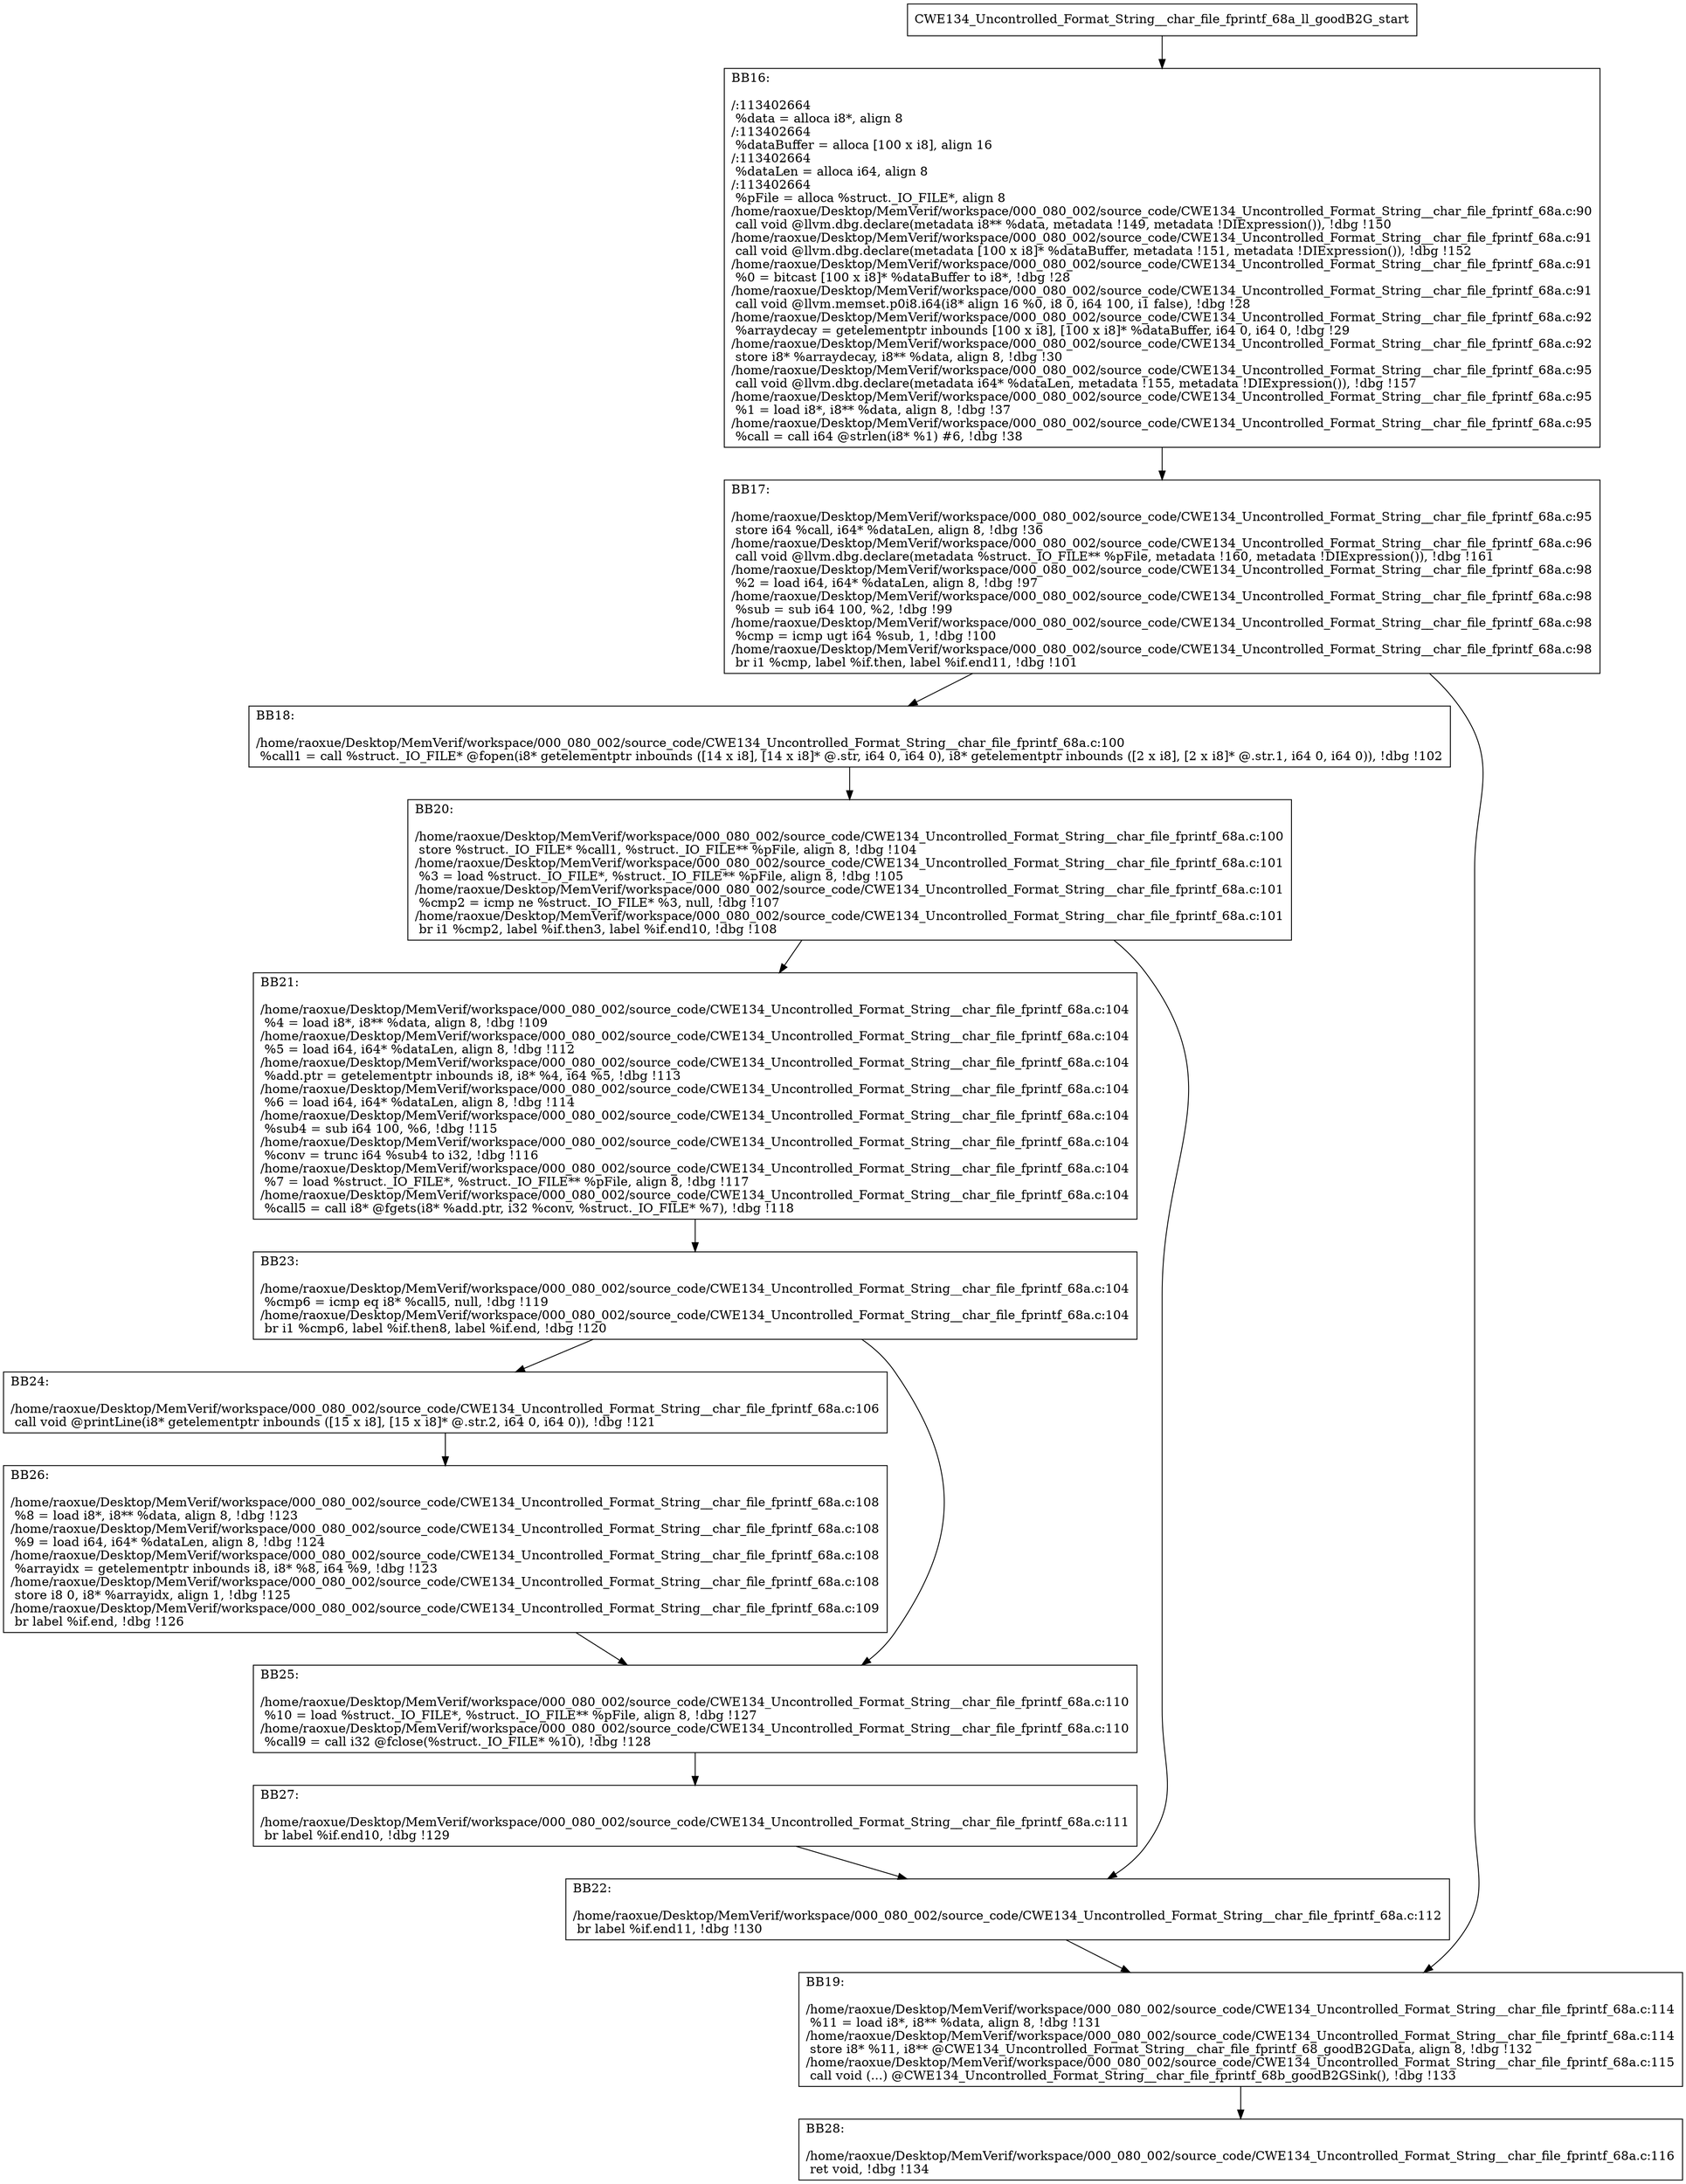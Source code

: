 digraph "CFG for'CWE134_Uncontrolled_Format_String__char_file_fprintf_68a_ll_goodB2G' function" {
	BBCWE134_Uncontrolled_Format_String__char_file_fprintf_68a_ll_goodB2G_start[shape=record,label="{CWE134_Uncontrolled_Format_String__char_file_fprintf_68a_ll_goodB2G_start}"];
	BBCWE134_Uncontrolled_Format_String__char_file_fprintf_68a_ll_goodB2G_start-> CWE134_Uncontrolled_Format_String__char_file_fprintf_68a_ll_goodB2GBB16;
	CWE134_Uncontrolled_Format_String__char_file_fprintf_68a_ll_goodB2GBB16 [shape=record, label="{BB16:\l\l/:113402664\l
  %data = alloca i8*, align 8\l
/:113402664\l
  %dataBuffer = alloca [100 x i8], align 16\l
/:113402664\l
  %dataLen = alloca i64, align 8\l
/:113402664\l
  %pFile = alloca %struct._IO_FILE*, align 8\l
/home/raoxue/Desktop/MemVerif/workspace/000_080_002/source_code/CWE134_Uncontrolled_Format_String__char_file_fprintf_68a.c:90\l
  call void @llvm.dbg.declare(metadata i8** %data, metadata !149, metadata !DIExpression()), !dbg !150\l
/home/raoxue/Desktop/MemVerif/workspace/000_080_002/source_code/CWE134_Uncontrolled_Format_String__char_file_fprintf_68a.c:91\l
  call void @llvm.dbg.declare(metadata [100 x i8]* %dataBuffer, metadata !151, metadata !DIExpression()), !dbg !152\l
/home/raoxue/Desktop/MemVerif/workspace/000_080_002/source_code/CWE134_Uncontrolled_Format_String__char_file_fprintf_68a.c:91\l
  %0 = bitcast [100 x i8]* %dataBuffer to i8*, !dbg !28\l
/home/raoxue/Desktop/MemVerif/workspace/000_080_002/source_code/CWE134_Uncontrolled_Format_String__char_file_fprintf_68a.c:91\l
  call void @llvm.memset.p0i8.i64(i8* align 16 %0, i8 0, i64 100, i1 false), !dbg !28\l
/home/raoxue/Desktop/MemVerif/workspace/000_080_002/source_code/CWE134_Uncontrolled_Format_String__char_file_fprintf_68a.c:92\l
  %arraydecay = getelementptr inbounds [100 x i8], [100 x i8]* %dataBuffer, i64 0, i64 0, !dbg !29\l
/home/raoxue/Desktop/MemVerif/workspace/000_080_002/source_code/CWE134_Uncontrolled_Format_String__char_file_fprintf_68a.c:92\l
  store i8* %arraydecay, i8** %data, align 8, !dbg !30\l
/home/raoxue/Desktop/MemVerif/workspace/000_080_002/source_code/CWE134_Uncontrolled_Format_String__char_file_fprintf_68a.c:95\l
  call void @llvm.dbg.declare(metadata i64* %dataLen, metadata !155, metadata !DIExpression()), !dbg !157\l
/home/raoxue/Desktop/MemVerif/workspace/000_080_002/source_code/CWE134_Uncontrolled_Format_String__char_file_fprintf_68a.c:95\l
  %1 = load i8*, i8** %data, align 8, !dbg !37\l
/home/raoxue/Desktop/MemVerif/workspace/000_080_002/source_code/CWE134_Uncontrolled_Format_String__char_file_fprintf_68a.c:95\l
  %call = call i64 @strlen(i8* %1) #6, !dbg !38\l
}"];
	CWE134_Uncontrolled_Format_String__char_file_fprintf_68a_ll_goodB2GBB16-> CWE134_Uncontrolled_Format_String__char_file_fprintf_68a_ll_goodB2GBB17;
	CWE134_Uncontrolled_Format_String__char_file_fprintf_68a_ll_goodB2GBB17 [shape=record, label="{BB17:\l\l/home/raoxue/Desktop/MemVerif/workspace/000_080_002/source_code/CWE134_Uncontrolled_Format_String__char_file_fprintf_68a.c:95\l
  store i64 %call, i64* %dataLen, align 8, !dbg !36\l
/home/raoxue/Desktop/MemVerif/workspace/000_080_002/source_code/CWE134_Uncontrolled_Format_String__char_file_fprintf_68a.c:96\l
  call void @llvm.dbg.declare(metadata %struct._IO_FILE** %pFile, metadata !160, metadata !DIExpression()), !dbg !161\l
/home/raoxue/Desktop/MemVerif/workspace/000_080_002/source_code/CWE134_Uncontrolled_Format_String__char_file_fprintf_68a.c:98\l
  %2 = load i64, i64* %dataLen, align 8, !dbg !97\l
/home/raoxue/Desktop/MemVerif/workspace/000_080_002/source_code/CWE134_Uncontrolled_Format_String__char_file_fprintf_68a.c:98\l
  %sub = sub i64 100, %2, !dbg !99\l
/home/raoxue/Desktop/MemVerif/workspace/000_080_002/source_code/CWE134_Uncontrolled_Format_String__char_file_fprintf_68a.c:98\l
  %cmp = icmp ugt i64 %sub, 1, !dbg !100\l
/home/raoxue/Desktop/MemVerif/workspace/000_080_002/source_code/CWE134_Uncontrolled_Format_String__char_file_fprintf_68a.c:98\l
  br i1 %cmp, label %if.then, label %if.end11, !dbg !101\l
}"];
	CWE134_Uncontrolled_Format_String__char_file_fprintf_68a_ll_goodB2GBB17-> CWE134_Uncontrolled_Format_String__char_file_fprintf_68a_ll_goodB2GBB18;
	CWE134_Uncontrolled_Format_String__char_file_fprintf_68a_ll_goodB2GBB17-> CWE134_Uncontrolled_Format_String__char_file_fprintf_68a_ll_goodB2GBB19;
	CWE134_Uncontrolled_Format_String__char_file_fprintf_68a_ll_goodB2GBB18 [shape=record, label="{BB18:\l\l/home/raoxue/Desktop/MemVerif/workspace/000_080_002/source_code/CWE134_Uncontrolled_Format_String__char_file_fprintf_68a.c:100\l
  %call1 = call %struct._IO_FILE* @fopen(i8* getelementptr inbounds ([14 x i8], [14 x i8]* @.str, i64 0, i64 0), i8* getelementptr inbounds ([2 x i8], [2 x i8]* @.str.1, i64 0, i64 0)), !dbg !102\l
}"];
	CWE134_Uncontrolled_Format_String__char_file_fprintf_68a_ll_goodB2GBB18-> CWE134_Uncontrolled_Format_String__char_file_fprintf_68a_ll_goodB2GBB20;
	CWE134_Uncontrolled_Format_String__char_file_fprintf_68a_ll_goodB2GBB20 [shape=record, label="{BB20:\l\l/home/raoxue/Desktop/MemVerif/workspace/000_080_002/source_code/CWE134_Uncontrolled_Format_String__char_file_fprintf_68a.c:100\l
  store %struct._IO_FILE* %call1, %struct._IO_FILE** %pFile, align 8, !dbg !104\l
/home/raoxue/Desktop/MemVerif/workspace/000_080_002/source_code/CWE134_Uncontrolled_Format_String__char_file_fprintf_68a.c:101\l
  %3 = load %struct._IO_FILE*, %struct._IO_FILE** %pFile, align 8, !dbg !105\l
/home/raoxue/Desktop/MemVerif/workspace/000_080_002/source_code/CWE134_Uncontrolled_Format_String__char_file_fprintf_68a.c:101\l
  %cmp2 = icmp ne %struct._IO_FILE* %3, null, !dbg !107\l
/home/raoxue/Desktop/MemVerif/workspace/000_080_002/source_code/CWE134_Uncontrolled_Format_String__char_file_fprintf_68a.c:101\l
  br i1 %cmp2, label %if.then3, label %if.end10, !dbg !108\l
}"];
	CWE134_Uncontrolled_Format_String__char_file_fprintf_68a_ll_goodB2GBB20-> CWE134_Uncontrolled_Format_String__char_file_fprintf_68a_ll_goodB2GBB21;
	CWE134_Uncontrolled_Format_String__char_file_fprintf_68a_ll_goodB2GBB20-> CWE134_Uncontrolled_Format_String__char_file_fprintf_68a_ll_goodB2GBB22;
	CWE134_Uncontrolled_Format_String__char_file_fprintf_68a_ll_goodB2GBB21 [shape=record, label="{BB21:\l\l/home/raoxue/Desktop/MemVerif/workspace/000_080_002/source_code/CWE134_Uncontrolled_Format_String__char_file_fprintf_68a.c:104\l
  %4 = load i8*, i8** %data, align 8, !dbg !109\l
/home/raoxue/Desktop/MemVerif/workspace/000_080_002/source_code/CWE134_Uncontrolled_Format_String__char_file_fprintf_68a.c:104\l
  %5 = load i64, i64* %dataLen, align 8, !dbg !112\l
/home/raoxue/Desktop/MemVerif/workspace/000_080_002/source_code/CWE134_Uncontrolled_Format_String__char_file_fprintf_68a.c:104\l
  %add.ptr = getelementptr inbounds i8, i8* %4, i64 %5, !dbg !113\l
/home/raoxue/Desktop/MemVerif/workspace/000_080_002/source_code/CWE134_Uncontrolled_Format_String__char_file_fprintf_68a.c:104\l
  %6 = load i64, i64* %dataLen, align 8, !dbg !114\l
/home/raoxue/Desktop/MemVerif/workspace/000_080_002/source_code/CWE134_Uncontrolled_Format_String__char_file_fprintf_68a.c:104\l
  %sub4 = sub i64 100, %6, !dbg !115\l
/home/raoxue/Desktop/MemVerif/workspace/000_080_002/source_code/CWE134_Uncontrolled_Format_String__char_file_fprintf_68a.c:104\l
  %conv = trunc i64 %sub4 to i32, !dbg !116\l
/home/raoxue/Desktop/MemVerif/workspace/000_080_002/source_code/CWE134_Uncontrolled_Format_String__char_file_fprintf_68a.c:104\l
  %7 = load %struct._IO_FILE*, %struct._IO_FILE** %pFile, align 8, !dbg !117\l
/home/raoxue/Desktop/MemVerif/workspace/000_080_002/source_code/CWE134_Uncontrolled_Format_String__char_file_fprintf_68a.c:104\l
  %call5 = call i8* @fgets(i8* %add.ptr, i32 %conv, %struct._IO_FILE* %7), !dbg !118\l
}"];
	CWE134_Uncontrolled_Format_String__char_file_fprintf_68a_ll_goodB2GBB21-> CWE134_Uncontrolled_Format_String__char_file_fprintf_68a_ll_goodB2GBB23;
	CWE134_Uncontrolled_Format_String__char_file_fprintf_68a_ll_goodB2GBB23 [shape=record, label="{BB23:\l\l/home/raoxue/Desktop/MemVerif/workspace/000_080_002/source_code/CWE134_Uncontrolled_Format_String__char_file_fprintf_68a.c:104\l
  %cmp6 = icmp eq i8* %call5, null, !dbg !119\l
/home/raoxue/Desktop/MemVerif/workspace/000_080_002/source_code/CWE134_Uncontrolled_Format_String__char_file_fprintf_68a.c:104\l
  br i1 %cmp6, label %if.then8, label %if.end, !dbg !120\l
}"];
	CWE134_Uncontrolled_Format_String__char_file_fprintf_68a_ll_goodB2GBB23-> CWE134_Uncontrolled_Format_String__char_file_fprintf_68a_ll_goodB2GBB24;
	CWE134_Uncontrolled_Format_String__char_file_fprintf_68a_ll_goodB2GBB23-> CWE134_Uncontrolled_Format_String__char_file_fprintf_68a_ll_goodB2GBB25;
	CWE134_Uncontrolled_Format_String__char_file_fprintf_68a_ll_goodB2GBB24 [shape=record, label="{BB24:\l\l/home/raoxue/Desktop/MemVerif/workspace/000_080_002/source_code/CWE134_Uncontrolled_Format_String__char_file_fprintf_68a.c:106\l
  call void @printLine(i8* getelementptr inbounds ([15 x i8], [15 x i8]* @.str.2, i64 0, i64 0)), !dbg !121\l
}"];
	CWE134_Uncontrolled_Format_String__char_file_fprintf_68a_ll_goodB2GBB24-> CWE134_Uncontrolled_Format_String__char_file_fprintf_68a_ll_goodB2GBB26;
	CWE134_Uncontrolled_Format_String__char_file_fprintf_68a_ll_goodB2GBB26 [shape=record, label="{BB26:\l\l/home/raoxue/Desktop/MemVerif/workspace/000_080_002/source_code/CWE134_Uncontrolled_Format_String__char_file_fprintf_68a.c:108\l
  %8 = load i8*, i8** %data, align 8, !dbg !123\l
/home/raoxue/Desktop/MemVerif/workspace/000_080_002/source_code/CWE134_Uncontrolled_Format_String__char_file_fprintf_68a.c:108\l
  %9 = load i64, i64* %dataLen, align 8, !dbg !124\l
/home/raoxue/Desktop/MemVerif/workspace/000_080_002/source_code/CWE134_Uncontrolled_Format_String__char_file_fprintf_68a.c:108\l
  %arrayidx = getelementptr inbounds i8, i8* %8, i64 %9, !dbg !123\l
/home/raoxue/Desktop/MemVerif/workspace/000_080_002/source_code/CWE134_Uncontrolled_Format_String__char_file_fprintf_68a.c:108\l
  store i8 0, i8* %arrayidx, align 1, !dbg !125\l
/home/raoxue/Desktop/MemVerif/workspace/000_080_002/source_code/CWE134_Uncontrolled_Format_String__char_file_fprintf_68a.c:109\l
  br label %if.end, !dbg !126\l
}"];
	CWE134_Uncontrolled_Format_String__char_file_fprintf_68a_ll_goodB2GBB26-> CWE134_Uncontrolled_Format_String__char_file_fprintf_68a_ll_goodB2GBB25;
	CWE134_Uncontrolled_Format_String__char_file_fprintf_68a_ll_goodB2GBB25 [shape=record, label="{BB25:\l\l/home/raoxue/Desktop/MemVerif/workspace/000_080_002/source_code/CWE134_Uncontrolled_Format_String__char_file_fprintf_68a.c:110\l
  %10 = load %struct._IO_FILE*, %struct._IO_FILE** %pFile, align 8, !dbg !127\l
/home/raoxue/Desktop/MemVerif/workspace/000_080_002/source_code/CWE134_Uncontrolled_Format_String__char_file_fprintf_68a.c:110\l
  %call9 = call i32 @fclose(%struct._IO_FILE* %10), !dbg !128\l
}"];
	CWE134_Uncontrolled_Format_String__char_file_fprintf_68a_ll_goodB2GBB25-> CWE134_Uncontrolled_Format_String__char_file_fprintf_68a_ll_goodB2GBB27;
	CWE134_Uncontrolled_Format_String__char_file_fprintf_68a_ll_goodB2GBB27 [shape=record, label="{BB27:\l\l/home/raoxue/Desktop/MemVerif/workspace/000_080_002/source_code/CWE134_Uncontrolled_Format_String__char_file_fprintf_68a.c:111\l
  br label %if.end10, !dbg !129\l
}"];
	CWE134_Uncontrolled_Format_String__char_file_fprintf_68a_ll_goodB2GBB27-> CWE134_Uncontrolled_Format_String__char_file_fprintf_68a_ll_goodB2GBB22;
	CWE134_Uncontrolled_Format_String__char_file_fprintf_68a_ll_goodB2GBB22 [shape=record, label="{BB22:\l\l/home/raoxue/Desktop/MemVerif/workspace/000_080_002/source_code/CWE134_Uncontrolled_Format_String__char_file_fprintf_68a.c:112\l
  br label %if.end11, !dbg !130\l
}"];
	CWE134_Uncontrolled_Format_String__char_file_fprintf_68a_ll_goodB2GBB22-> CWE134_Uncontrolled_Format_String__char_file_fprintf_68a_ll_goodB2GBB19;
	CWE134_Uncontrolled_Format_String__char_file_fprintf_68a_ll_goodB2GBB19 [shape=record, label="{BB19:\l\l/home/raoxue/Desktop/MemVerif/workspace/000_080_002/source_code/CWE134_Uncontrolled_Format_String__char_file_fprintf_68a.c:114\l
  %11 = load i8*, i8** %data, align 8, !dbg !131\l
/home/raoxue/Desktop/MemVerif/workspace/000_080_002/source_code/CWE134_Uncontrolled_Format_String__char_file_fprintf_68a.c:114\l
  store i8* %11, i8** @CWE134_Uncontrolled_Format_String__char_file_fprintf_68_goodB2GData, align 8, !dbg !132\l
/home/raoxue/Desktop/MemVerif/workspace/000_080_002/source_code/CWE134_Uncontrolled_Format_String__char_file_fprintf_68a.c:115\l
  call void (...) @CWE134_Uncontrolled_Format_String__char_file_fprintf_68b_goodB2GSink(), !dbg !133\l
}"];
	CWE134_Uncontrolled_Format_String__char_file_fprintf_68a_ll_goodB2GBB19-> CWE134_Uncontrolled_Format_String__char_file_fprintf_68a_ll_goodB2GBB28;
	CWE134_Uncontrolled_Format_String__char_file_fprintf_68a_ll_goodB2GBB28 [shape=record, label="{BB28:\l\l/home/raoxue/Desktop/MemVerif/workspace/000_080_002/source_code/CWE134_Uncontrolled_Format_String__char_file_fprintf_68a.c:116\l
  ret void, !dbg !134\l
}"];
}
